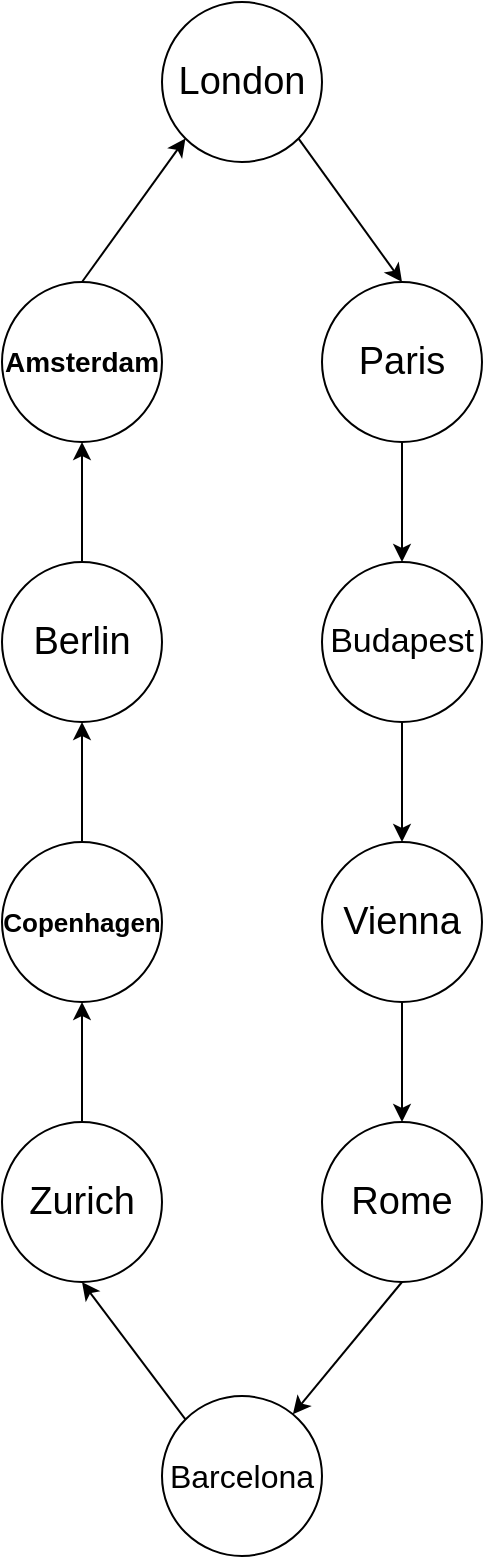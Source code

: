 <mxfile>
    <diagram id="7QwG982CbhC558Bt_4NI" name="第 1 页">
        <mxGraphModel dx="1269" dy="831" grid="0" gridSize="10" guides="1" tooltips="1" connect="1" arrows="1" fold="1" page="1" pageScale="1" pageWidth="827" pageHeight="1169" background="#ffffff" math="0" shadow="0">
            <root>
                <mxCell id="0"/>
                <mxCell id="1" parent="0"/>
                <mxCell id="21" style="edgeStyle=none;html=1;exitX=1;exitY=1;exitDx=0;exitDy=0;entryX=0.5;entryY=0;entryDx=0;entryDy=0;fontFamily=Garamond;fontSize=19;fontColor=#000000;strokeColor=#000000;strokeWidth=1;labelBackgroundColor=none;" edge="1" parent="1" source="2" target="4">
                    <mxGeometry relative="1" as="geometry"/>
                </mxCell>
                <mxCell id="2" value="London" style="ellipse;whiteSpace=wrap;html=1;fillColor=none;strokeWidth=1;strokeColor=#000000;fontColor=#000000;labelBackgroundColor=none;fontSize=19;" vertex="1" parent="1">
                    <mxGeometry x="349" y="34" width="80" height="80" as="geometry"/>
                </mxCell>
                <mxCell id="31" style="edgeStyle=none;html=1;exitX=0.5;exitY=0;exitDx=0;exitDy=0;entryX=0;entryY=1;entryDx=0;entryDy=0;fontFamily=Garamond;fontSize=19;fontColor=#000000;strokeColor=#000000;strokeWidth=1;labelBackgroundColor=none;" edge="1" parent="1" source="3" target="2">
                    <mxGeometry relative="1" as="geometry"/>
                </mxCell>
                <mxCell id="3" value="Amsterdam" style="ellipse;whiteSpace=wrap;html=1;fillColor=none;strokeColor=#000000;strokeWidth=1;fontColor=#000000;labelBackgroundColor=none;fontSize=14;fontStyle=1" vertex="1" parent="1">
                    <mxGeometry x="269" y="174" width="80" height="80" as="geometry"/>
                </mxCell>
                <mxCell id="23" style="edgeStyle=none;html=1;exitX=0.5;exitY=1;exitDx=0;exitDy=0;entryX=0.5;entryY=0;entryDx=0;entryDy=0;fontFamily=Garamond;fontSize=19;fontColor=#000000;strokeColor=#000000;strokeWidth=1;labelBackgroundColor=none;" edge="1" parent="1" source="4" target="6">
                    <mxGeometry relative="1" as="geometry"/>
                </mxCell>
                <mxCell id="4" value="Paris" style="ellipse;whiteSpace=wrap;html=1;strokeColor=#000000;fillColor=none;strokeWidth=1;fontColor=#000000;labelBackgroundColor=none;fontSize=19;" vertex="1" parent="1">
                    <mxGeometry x="429" y="174" width="80" height="80" as="geometry"/>
                </mxCell>
                <mxCell id="30" style="edgeStyle=none;html=1;exitX=0.5;exitY=0;exitDx=0;exitDy=0;entryX=0.5;entryY=1;entryDx=0;entryDy=0;fontFamily=Garamond;fontSize=19;fontColor=#000000;strokeColor=#000000;strokeWidth=1;labelBackgroundColor=none;" edge="1" parent="1" source="5" target="3">
                    <mxGeometry relative="1" as="geometry"/>
                </mxCell>
                <mxCell id="5" value="Berlin" style="ellipse;whiteSpace=wrap;html=1;fillColor=none;strokeColor=#000000;strokeWidth=1;fontColor=#000000;labelBackgroundColor=none;fontSize=19;" vertex="1" parent="1">
                    <mxGeometry x="269" y="314" width="80" height="80" as="geometry"/>
                </mxCell>
                <mxCell id="24" style="edgeStyle=none;html=1;exitX=0.5;exitY=1;exitDx=0;exitDy=0;entryX=0.5;entryY=0;entryDx=0;entryDy=0;fontFamily=Garamond;fontSize=19;fontColor=#000000;strokeColor=#000000;strokeWidth=1;labelBackgroundColor=none;" edge="1" parent="1" source="6" target="8">
                    <mxGeometry relative="1" as="geometry"/>
                </mxCell>
                <mxCell id="6" value="Budapest" style="ellipse;whiteSpace=wrap;html=1;strokeColor=#000000;fillColor=none;strokeWidth=1;fontColor=#000000;labelBackgroundColor=none;fontSize=17;" vertex="1" parent="1">
                    <mxGeometry x="429" y="314" width="80" height="80" as="geometry"/>
                </mxCell>
                <mxCell id="29" style="edgeStyle=none;html=1;exitX=0.5;exitY=0;exitDx=0;exitDy=0;fontFamily=Garamond;fontSize=19;fontColor=#000000;strokeColor=#000000;strokeWidth=1;labelBackgroundColor=none;" edge="1" parent="1" source="7" target="5">
                    <mxGeometry relative="1" as="geometry"/>
                </mxCell>
                <mxCell id="7" value="Copenhagen" style="ellipse;whiteSpace=wrap;html=1;fillColor=none;strokeColor=#000000;strokeWidth=1;fontColor=#000000;labelBackgroundColor=none;fontSize=13;fontStyle=1" vertex="1" parent="1">
                    <mxGeometry x="269" y="454" width="80" height="80" as="geometry"/>
                </mxCell>
                <mxCell id="25" style="edgeStyle=none;html=1;exitX=0.5;exitY=1;exitDx=0;exitDy=0;entryX=0.5;entryY=0;entryDx=0;entryDy=0;fontFamily=Garamond;fontSize=19;fontColor=#000000;strokeColor=#000000;strokeWidth=1;labelBackgroundColor=none;" edge="1" parent="1" source="8" target="10">
                    <mxGeometry relative="1" as="geometry"/>
                </mxCell>
                <mxCell id="8" value="Vienna" style="ellipse;whiteSpace=wrap;html=1;fillColor=none;strokeColor=#000000;strokeWidth=1;fontColor=#000000;labelBackgroundColor=none;fontSize=19;" vertex="1" parent="1">
                    <mxGeometry x="429" y="454" width="80" height="80" as="geometry"/>
                </mxCell>
                <mxCell id="28" style="edgeStyle=none;html=1;exitX=0.5;exitY=0;exitDx=0;exitDy=0;entryX=0.5;entryY=1;entryDx=0;entryDy=0;fontFamily=Garamond;fontSize=19;fontColor=#000000;strokeColor=#000000;strokeWidth=1;labelBackgroundColor=none;" edge="1" parent="1" source="9" target="7">
                    <mxGeometry relative="1" as="geometry"/>
                </mxCell>
                <mxCell id="9" value="Zurich" style="ellipse;whiteSpace=wrap;html=1;gradientColor=none;fillColor=none;strokeColor=#000000;strokeWidth=1;fontColor=#000000;labelBackgroundColor=none;fontSize=19;" vertex="1" parent="1">
                    <mxGeometry x="269" y="594" width="80" height="80" as="geometry"/>
                </mxCell>
                <mxCell id="36" style="edgeStyle=none;html=1;exitX=0.5;exitY=1;exitDx=0;exitDy=0;strokeColor=#000000;strokeWidth=1;fontFamily=Garamond;fontSize=19;fontColor=#000000;labelBackgroundColor=none;" edge="1" parent="1" source="10" target="34">
                    <mxGeometry relative="1" as="geometry"/>
                </mxCell>
                <mxCell id="10" value="Rome" style="ellipse;whiteSpace=wrap;html=1;fillColor=none;strokeColor=#000000;strokeWidth=1;fontColor=#000000;labelBackgroundColor=none;fontSize=19;" vertex="1" parent="1">
                    <mxGeometry x="429" y="594" width="80" height="80" as="geometry"/>
                </mxCell>
                <mxCell id="37" style="edgeStyle=none;html=1;exitX=0;exitY=0;exitDx=0;exitDy=0;entryX=0.5;entryY=1;entryDx=0;entryDy=0;strokeColor=#000000;strokeWidth=1;fontFamily=Garamond;fontSize=19;fontColor=#000000;labelBackgroundColor=none;" edge="1" parent="1" source="34" target="9">
                    <mxGeometry relative="1" as="geometry"/>
                </mxCell>
                <mxCell id="34" value="Barcelona" style="ellipse;whiteSpace=wrap;html=1;gradientColor=none;fillColor=none;strokeColor=#000000;strokeWidth=1;fontColor=#000000;labelBackgroundColor=none;fontSize=16;" vertex="1" parent="1">
                    <mxGeometry x="349" y="731" width="80" height="80" as="geometry"/>
                </mxCell>
            </root>
        </mxGraphModel>
    </diagram>
</mxfile>